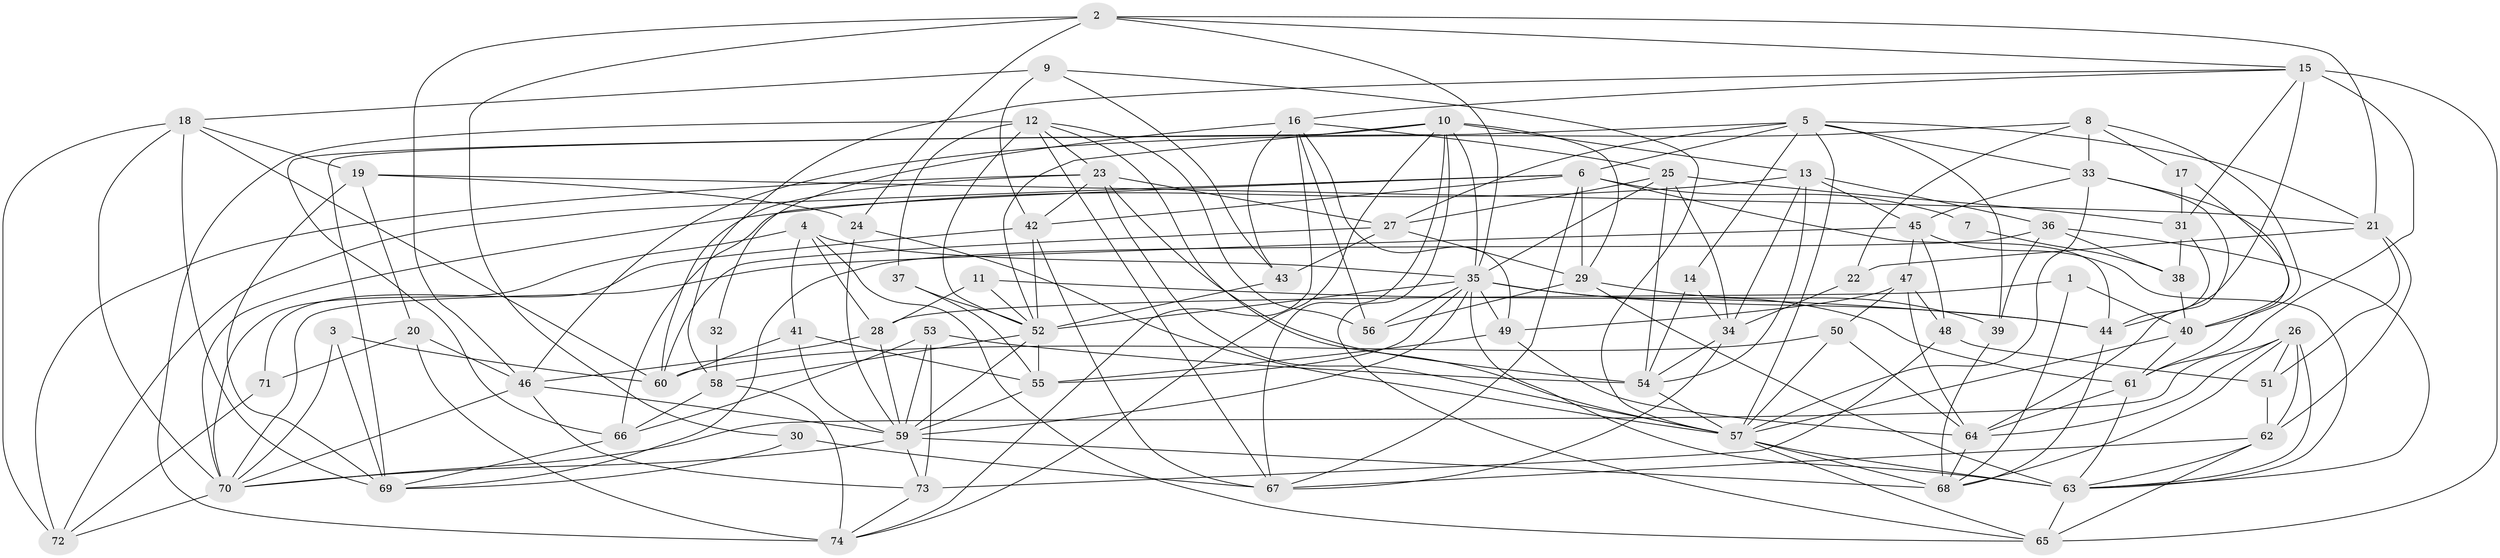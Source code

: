 // original degree distribution, {2: 0.11486486486486487, 5: 0.21621621621621623, 3: 0.31756756756756754, 4: 0.22297297297297297, 6: 0.08108108108108109, 8: 0.02702702702702703, 7: 0.02027027027027027}
// Generated by graph-tools (version 1.1) at 2025/02/03/09/25 03:02:11]
// undirected, 74 vertices, 208 edges
graph export_dot {
graph [start="1"]
  node [color=gray90,style=filled];
  1;
  2;
  3;
  4;
  5;
  6;
  7;
  8;
  9;
  10;
  11;
  12;
  13;
  14;
  15;
  16;
  17;
  18;
  19;
  20;
  21;
  22;
  23;
  24;
  25;
  26;
  27;
  28;
  29;
  30;
  31;
  32;
  33;
  34;
  35;
  36;
  37;
  38;
  39;
  40;
  41;
  42;
  43;
  44;
  45;
  46;
  47;
  48;
  49;
  50;
  51;
  52;
  53;
  54;
  55;
  56;
  57;
  58;
  59;
  60;
  61;
  62;
  63;
  64;
  65;
  66;
  67;
  68;
  69;
  70;
  71;
  72;
  73;
  74;
  1 -- 28 [weight=1.0];
  1 -- 40 [weight=1.0];
  1 -- 68 [weight=1.0];
  2 -- 15 [weight=1.0];
  2 -- 21 [weight=1.0];
  2 -- 24 [weight=1.0];
  2 -- 30 [weight=1.0];
  2 -- 35 [weight=1.0];
  2 -- 46 [weight=1.0];
  3 -- 60 [weight=1.0];
  3 -- 69 [weight=1.0];
  3 -- 70 [weight=1.0];
  4 -- 28 [weight=1.0];
  4 -- 35 [weight=1.0];
  4 -- 41 [weight=1.0];
  4 -- 65 [weight=1.0];
  4 -- 70 [weight=1.0];
  5 -- 6 [weight=1.0];
  5 -- 14 [weight=1.0];
  5 -- 21 [weight=1.0];
  5 -- 27 [weight=1.0];
  5 -- 33 [weight=1.0];
  5 -- 39 [weight=1.0];
  5 -- 57 [weight=1.0];
  5 -- 69 [weight=1.0];
  6 -- 7 [weight=1.0];
  6 -- 29 [weight=2.0];
  6 -- 42 [weight=1.0];
  6 -- 44 [weight=1.0];
  6 -- 66 [weight=1.0];
  6 -- 67 [weight=1.0];
  6 -- 72 [weight=1.0];
  7 -- 38 [weight=1.0];
  8 -- 17 [weight=1.0];
  8 -- 22 [weight=1.0];
  8 -- 33 [weight=2.0];
  8 -- 40 [weight=1.0];
  8 -- 46 [weight=1.0];
  9 -- 18 [weight=1.0];
  9 -- 42 [weight=1.0];
  9 -- 43 [weight=1.0];
  9 -- 57 [weight=1.0];
  10 -- 13 [weight=1.0];
  10 -- 29 [weight=1.0];
  10 -- 35 [weight=1.0];
  10 -- 52 [weight=1.0];
  10 -- 65 [weight=1.0];
  10 -- 66 [weight=1.0];
  10 -- 67 [weight=1.0];
  10 -- 74 [weight=1.0];
  11 -- 28 [weight=1.0];
  11 -- 44 [weight=1.0];
  11 -- 52 [weight=1.0];
  12 -- 23 [weight=1.0];
  12 -- 37 [weight=1.0];
  12 -- 52 [weight=1.0];
  12 -- 56 [weight=1.0];
  12 -- 57 [weight=1.0];
  12 -- 67 [weight=1.0];
  12 -- 74 [weight=1.0];
  13 -- 34 [weight=1.0];
  13 -- 36 [weight=1.0];
  13 -- 45 [weight=1.0];
  13 -- 54 [weight=1.0];
  13 -- 70 [weight=1.0];
  14 -- 34 [weight=1.0];
  14 -- 54 [weight=1.0];
  15 -- 16 [weight=1.0];
  15 -- 31 [weight=1.0];
  15 -- 44 [weight=1.0];
  15 -- 58 [weight=1.0];
  15 -- 61 [weight=1.0];
  15 -- 65 [weight=1.0];
  16 -- 25 [weight=1.0];
  16 -- 32 [weight=1.0];
  16 -- 43 [weight=1.0];
  16 -- 49 [weight=1.0];
  16 -- 56 [weight=1.0];
  16 -- 74 [weight=1.0];
  17 -- 31 [weight=1.0];
  17 -- 40 [weight=1.0];
  18 -- 19 [weight=1.0];
  18 -- 60 [weight=1.0];
  18 -- 69 [weight=1.0];
  18 -- 70 [weight=1.0];
  18 -- 72 [weight=1.0];
  19 -- 20 [weight=1.0];
  19 -- 21 [weight=1.0];
  19 -- 24 [weight=1.0];
  19 -- 69 [weight=1.0];
  20 -- 46 [weight=1.0];
  20 -- 71 [weight=1.0];
  20 -- 74 [weight=2.0];
  21 -- 22 [weight=2.0];
  21 -- 51 [weight=1.0];
  21 -- 62 [weight=1.0];
  22 -- 34 [weight=2.0];
  23 -- 27 [weight=1.0];
  23 -- 42 [weight=1.0];
  23 -- 54 [weight=2.0];
  23 -- 57 [weight=1.0];
  23 -- 60 [weight=1.0];
  23 -- 72 [weight=1.0];
  24 -- 57 [weight=1.0];
  24 -- 59 [weight=1.0];
  25 -- 27 [weight=1.0];
  25 -- 31 [weight=1.0];
  25 -- 34 [weight=1.0];
  25 -- 35 [weight=1.0];
  25 -- 54 [weight=1.0];
  26 -- 51 [weight=1.0];
  26 -- 62 [weight=1.0];
  26 -- 63 [weight=1.0];
  26 -- 64 [weight=1.0];
  26 -- 68 [weight=1.0];
  26 -- 70 [weight=1.0];
  27 -- 29 [weight=1.0];
  27 -- 43 [weight=1.0];
  27 -- 60 [weight=1.0];
  28 -- 46 [weight=1.0];
  28 -- 59 [weight=1.0];
  29 -- 39 [weight=1.0];
  29 -- 56 [weight=1.0];
  29 -- 63 [weight=2.0];
  30 -- 67 [weight=1.0];
  30 -- 69 [weight=1.0];
  31 -- 38 [weight=1.0];
  31 -- 44 [weight=2.0];
  32 -- 58 [weight=2.0];
  33 -- 45 [weight=1.0];
  33 -- 57 [weight=1.0];
  33 -- 61 [weight=1.0];
  33 -- 64 [weight=1.0];
  34 -- 54 [weight=1.0];
  34 -- 67 [weight=1.0];
  35 -- 44 [weight=1.0];
  35 -- 49 [weight=1.0];
  35 -- 52 [weight=1.0];
  35 -- 55 [weight=1.0];
  35 -- 56 [weight=1.0];
  35 -- 59 [weight=1.0];
  35 -- 61 [weight=1.0];
  35 -- 63 [weight=1.0];
  36 -- 38 [weight=2.0];
  36 -- 39 [weight=1.0];
  36 -- 63 [weight=1.0];
  36 -- 69 [weight=1.0];
  37 -- 52 [weight=1.0];
  37 -- 55 [weight=1.0];
  38 -- 40 [weight=1.0];
  39 -- 68 [weight=1.0];
  40 -- 57 [weight=1.0];
  40 -- 61 [weight=1.0];
  41 -- 55 [weight=1.0];
  41 -- 59 [weight=1.0];
  41 -- 60 [weight=1.0];
  42 -- 52 [weight=1.0];
  42 -- 67 [weight=1.0];
  42 -- 71 [weight=1.0];
  43 -- 52 [weight=1.0];
  44 -- 68 [weight=1.0];
  45 -- 47 [weight=1.0];
  45 -- 48 [weight=1.0];
  45 -- 63 [weight=1.0];
  45 -- 70 [weight=1.0];
  46 -- 59 [weight=1.0];
  46 -- 70 [weight=1.0];
  46 -- 73 [weight=1.0];
  47 -- 48 [weight=1.0];
  47 -- 49 [weight=2.0];
  47 -- 50 [weight=1.0];
  47 -- 64 [weight=1.0];
  48 -- 51 [weight=1.0];
  48 -- 73 [weight=1.0];
  49 -- 55 [weight=1.0];
  49 -- 64 [weight=1.0];
  50 -- 57 [weight=1.0];
  50 -- 60 [weight=1.0];
  50 -- 64 [weight=1.0];
  51 -- 62 [weight=1.0];
  52 -- 55 [weight=1.0];
  52 -- 58 [weight=1.0];
  52 -- 59 [weight=1.0];
  53 -- 54 [weight=1.0];
  53 -- 59 [weight=1.0];
  53 -- 66 [weight=1.0];
  53 -- 73 [weight=2.0];
  54 -- 57 [weight=1.0];
  55 -- 59 [weight=1.0];
  57 -- 63 [weight=1.0];
  57 -- 65 [weight=1.0];
  57 -- 68 [weight=1.0];
  58 -- 66 [weight=1.0];
  58 -- 74 [weight=1.0];
  59 -- 68 [weight=2.0];
  59 -- 70 [weight=1.0];
  59 -- 73 [weight=1.0];
  61 -- 63 [weight=1.0];
  61 -- 64 [weight=1.0];
  62 -- 63 [weight=1.0];
  62 -- 65 [weight=1.0];
  62 -- 67 [weight=1.0];
  63 -- 65 [weight=1.0];
  64 -- 68 [weight=1.0];
  66 -- 69 [weight=1.0];
  70 -- 72 [weight=1.0];
  71 -- 72 [weight=1.0];
  73 -- 74 [weight=1.0];
}
